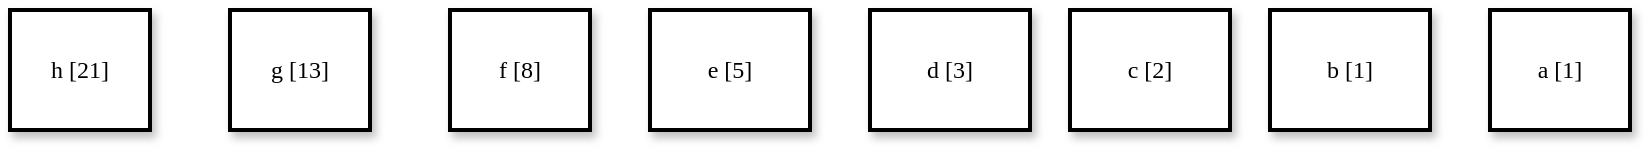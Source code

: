 <mxfile version="15.7.4" type="github">
  <diagram name="Page-1" id="10a91c8b-09ff-31b1-d368-03940ed4cc9e">
    <mxGraphModel dx="981" dy="429" grid="1" gridSize="10" guides="1" tooltips="1" connect="1" arrows="1" fold="1" page="1" pageScale="1" pageWidth="1100" pageHeight="850" background="none" math="0" shadow="0">
      <root>
        <mxCell id="0" />
        <mxCell id="1" parent="0" />
        <mxCell id="62893188c0fa7362-11" value="a [1]" style="whiteSpace=wrap;html=1;rounded=0;shadow=1;labelBackgroundColor=none;strokeWidth=2;fontFamily=Verdana;fontSize=12;align=center;" parent="1" vertex="1">
          <mxGeometry x="990" y="520" width="70" height="60" as="geometry" />
        </mxCell>
        <mxCell id="62893188c0fa7362-20" value="e [5]" style="whiteSpace=wrap;html=1;rounded=0;shadow=1;labelBackgroundColor=none;strokeWidth=2;fontFamily=Verdana;fontSize=12;align=center;" parent="1" vertex="1">
          <mxGeometry x="570" y="520" width="80" height="60" as="geometry" />
        </mxCell>
        <mxCell id="62893188c0fa7362-21" value="d [3]" style="whiteSpace=wrap;html=1;rounded=0;shadow=1;labelBackgroundColor=none;strokeWidth=2;fontFamily=Verdana;fontSize=12;align=center;" parent="1" vertex="1">
          <mxGeometry x="680" y="520" width="80" height="60" as="geometry" />
        </mxCell>
        <mxCell id="62893188c0fa7362-22" value="c [2]" style="whiteSpace=wrap;html=1;rounded=0;shadow=1;labelBackgroundColor=none;strokeWidth=2;fontFamily=Verdana;fontSize=12;align=center;" parent="1" vertex="1">
          <mxGeometry x="780" y="520" width="80" height="60" as="geometry" />
        </mxCell>
        <mxCell id="62893188c0fa7362-23" value="b [1]" style="whiteSpace=wrap;html=1;rounded=0;shadow=1;labelBackgroundColor=none;strokeWidth=2;fontFamily=Verdana;fontSize=12;align=center;" parent="1" vertex="1">
          <mxGeometry x="880" y="520" width="80" height="60" as="geometry" />
        </mxCell>
        <mxCell id="Y31iZVEO0cCtLpvdEjN2-1" value="f [8]" style="whiteSpace=wrap;html=1;rounded=0;shadow=1;labelBackgroundColor=none;strokeWidth=2;fontFamily=Verdana;fontSize=12;align=center;" vertex="1" parent="1">
          <mxGeometry x="470" y="520" width="70" height="60" as="geometry" />
        </mxCell>
        <mxCell id="Y31iZVEO0cCtLpvdEjN2-2" value="g [13]" style="whiteSpace=wrap;html=1;rounded=0;shadow=1;labelBackgroundColor=none;strokeWidth=2;fontFamily=Verdana;fontSize=12;align=center;" vertex="1" parent="1">
          <mxGeometry x="360" y="520" width="70" height="60" as="geometry" />
        </mxCell>
        <mxCell id="Y31iZVEO0cCtLpvdEjN2-3" value="h [21]" style="whiteSpace=wrap;html=1;rounded=0;shadow=1;labelBackgroundColor=none;strokeWidth=2;fontFamily=Verdana;fontSize=12;align=center;" vertex="1" parent="1">
          <mxGeometry x="250" y="520" width="70" height="60" as="geometry" />
        </mxCell>
      </root>
    </mxGraphModel>
  </diagram>
</mxfile>
